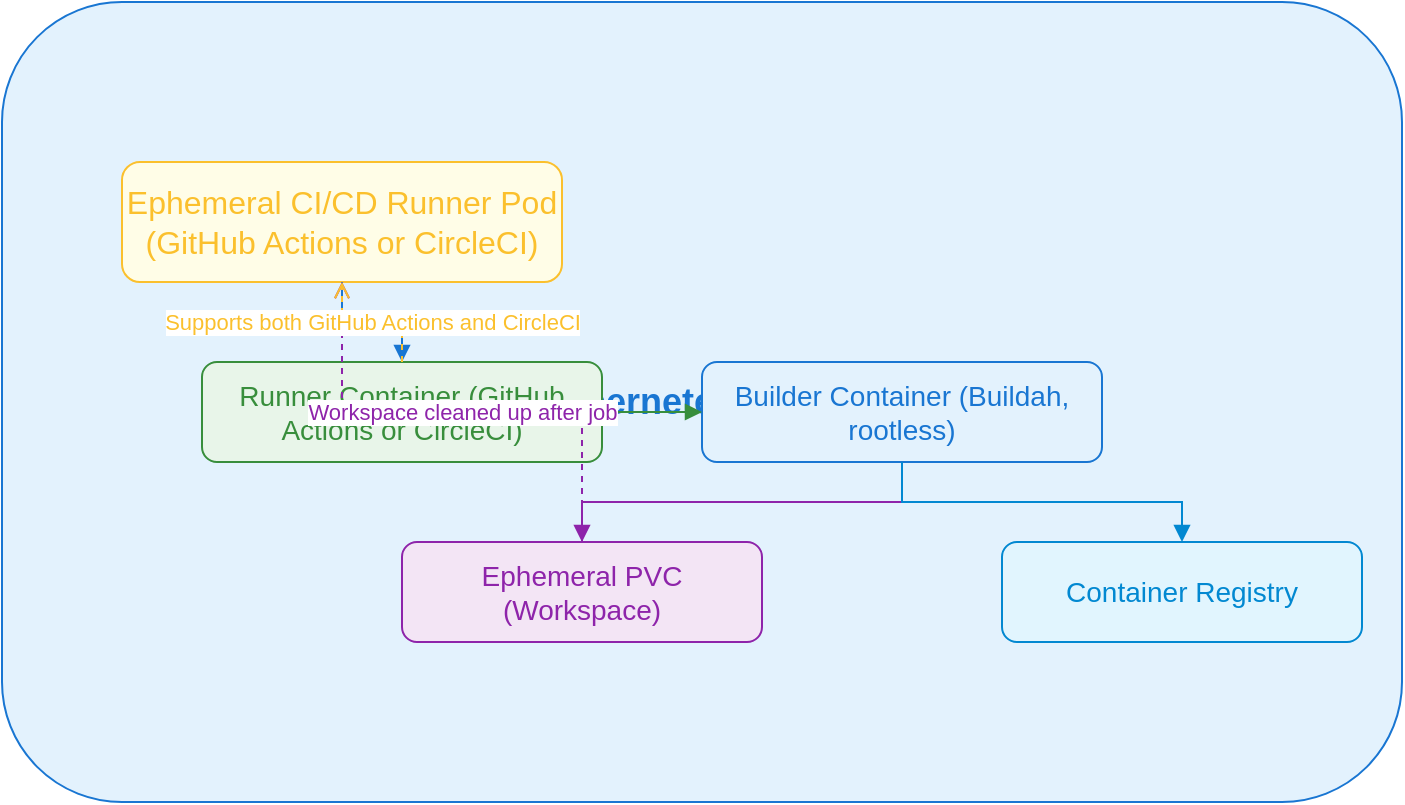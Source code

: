 <mxfile>
  <diagram name="CI-CD-Architecture" id="ci-cd-arch-1">
    <mxGraphModel dx="1000" dy="1000" grid="1" gridSize="10" guides="1" tooltips="1" connect="1" arrows="1" fold="1" page="1" pageScale="1" pageWidth="827" pageHeight="1169" math="0" shadow="0">
      <root>
        <mxCell id="0"/>
        <mxCell id="1" parent="0"/>
        <!-- Kubernetes Cluster -->
        <mxCell id="2" value="Kubernetes Cluster" style="rounded=1;whiteSpace=wrap;html=1;fillColor=#e3f2fd;strokeColor=#1976d2;fontSize=18;fontColor=#1976d2;fontStyle=1;" vertex="1" parent="1">
          <mxGeometry x="40" y="40" width="700" height="400" as="geometry"/>
        </mxCell>
        <!-- Ephemeral CI/CD Runner Pod -->
        <mxCell id="3" value="Ephemeral CI/CD Runner Pod (GitHub Actions or CircleCI)" style="rounded=1;whiteSpace=wrap;html=1;fillColor=#fffde7;strokeColor=#fbc02d;fontSize=16;fontColor=#fbc02d;" vertex="1" parent="2">
          <mxGeometry x="60" y="80" width="220" height="60" as="geometry"/>
        </mxCell>
        <!-- Runner Container -->
        <mxCell id="4" value="Runner Container (GitHub Actions or CircleCI)" style="rounded=1;whiteSpace=wrap;html=1;fillColor=#e8f5e9;strokeColor=#388e3c;fontSize=14;fontColor=#388e3c;" vertex="1" parent="2">
          <mxGeometry x="100" y="180" width="200" height="50" as="geometry"/>
        </mxCell>
        <!-- Builder Container -->
        <mxCell id="5" value="Builder Container (Buildah, rootless)" style="rounded=1;whiteSpace=wrap;html=1;fillColor=#e3f2fd;strokeColor=#1976d2;fontSize=14;fontColor=#1976d2;" vertex="1" parent="2">
          <mxGeometry x="350" y="180" width="200" height="50" as="geometry"/>
        </mxCell>
        <!-- Ephemeral PVC -->
        <mxCell id="6" value="Ephemeral PVC (Workspace)" style="rounded=1;whiteSpace=wrap;html=1;fillColor=#f3e5f5;strokeColor=#8e24aa;fontSize=14;fontColor=#8e24aa;" vertex="1" parent="2">
          <mxGeometry x="200" y="270" width="180" height="50" as="geometry"/>
        </mxCell>
        <!-- Container Registry -->
        <mxCell id="7" value="Container Registry" style="rounded=1;whiteSpace=wrap;html=1;fillColor=#e1f5fe;strokeColor=#0288d1;fontSize=14;fontColor=#0288d1;" vertex="1" parent="2">
          <mxGeometry x="500" y="270" width="180" height="50" as="geometry"/>
        </mxCell>
        <!-- Arrows -->
        <mxCell id="8" style="edgeStyle=orthogonalEdgeStyle;rounded=0;orthogonalLoop=1;jettySize=auto;html=1;endArrow=block;strokeColor=#1976d2;" edge="1" parent="2" source="3" target="4">
          <mxGeometry relative="1" as="geometry"/>
        </mxCell>
        <mxCell id="9" style="edgeStyle=orthogonalEdgeStyle;rounded=0;orthogonalLoop=1;jettySize=auto;html=1;endArrow=block;strokeColor=#388e3c;" edge="1" parent="2" source="4" target="5">
          <mxGeometry relative="1" as="geometry"/>
        </mxCell>
        <mxCell id="10" style="edgeStyle=orthogonalEdgeStyle;rounded=0;orthogonalLoop=1;jettySize=auto;html=1;endArrow=block;strokeColor=#8e24aa;" edge="1" parent="2" source="5" target="6">
          <mxGeometry relative="1" as="geometry"/>
        </mxCell>
        <mxCell id="11" style="edgeStyle=orthogonalEdgeStyle;rounded=0;orthogonalLoop=1;jettySize=auto;html=1;endArrow=block;strokeColor=#0288d1;" edge="1" parent="2" source="5" target="7">
          <mxGeometry relative="1" as="geometry"/>
        </mxCell>
        <mxCell id="12" value="Workspace cleaned up after job" style="edgeStyle=orthogonalEdgeStyle;rounded=0;orthogonalLoop=1;jettySize=auto;html=1;dashed=1;endArrow=open;strokeColor=#8e24aa;fontColor=#8e24aa;" edge="1" parent="2" source="6" target="3">
          <mxGeometry relative="1" as="geometry"/>
        </mxCell>
        <mxCell id="13" value="Supports both GitHub Actions and CircleCI" style="edgeStyle=orthogonalEdgeStyle;rounded=0;orthogonalLoop=1;jettySize=auto;html=1;dashed=1;endArrow=open;strokeColor=#fbc02d;fontColor=#fbc02d;" edge="1" parent="2" source="4" target="3">
          <mxGeometry relative="1" as="geometry"/>
        </mxCell>
      </root>
    </mxGraphModel>
  </diagram>
</mxfile> 